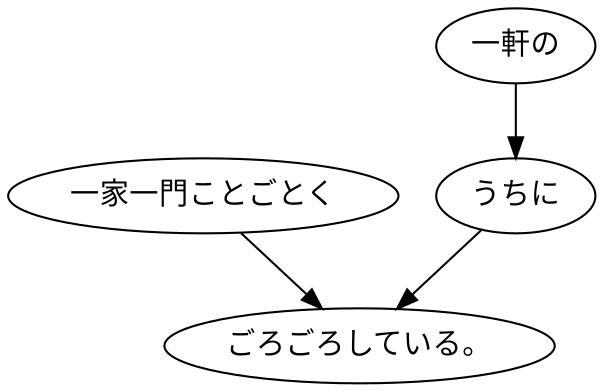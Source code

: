digraph graph8752 {
	node0 [label="一家一門ことごとく"];
	node1 [label="一軒の"];
	node2 [label="うちに"];
	node3 [label="ごろごろしている。"];
	node0 -> node3;
	node1 -> node2;
	node2 -> node3;
}
